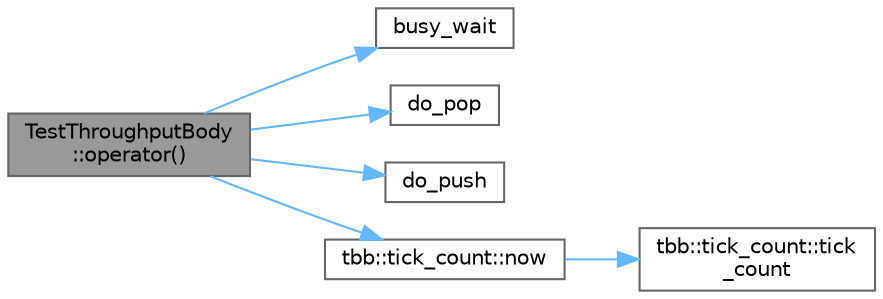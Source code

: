 digraph "TestThroughputBody::operator()"
{
 // LATEX_PDF_SIZE
  bgcolor="transparent";
  edge [fontname=Helvetica,fontsize=10,labelfontname=Helvetica,labelfontsize=10];
  node [fontname=Helvetica,fontsize=10,shape=box,height=0.2,width=0.4];
  rankdir="LR";
  Node1 [id="Node000001",label="TestThroughputBody\l::operator()",height=0.2,width=0.4,color="gray40", fillcolor="grey60", style="filled", fontcolor="black",tooltip=" "];
  Node1 -> Node2 [id="edge1_Node000001_Node000002",color="steelblue1",style="solid",tooltip=" "];
  Node2 [id="Node000002",label="busy_wait",height=0.2,width=0.4,color="grey40", fillcolor="white", style="filled",URL="$time__cpq__throughput__test_8cpp.html#afb2fbe32d3b5e995568fa014187ff056",tooltip=" "];
  Node1 -> Node3 [id="edge2_Node000001_Node000003",color="steelblue1",style="solid",tooltip=" "];
  Node3 [id="Node000003",label="do_pop",height=0.2,width=0.4,color="grey40", fillcolor="white", style="filled",URL="$time__cpq__throughput__test_8cpp.html#ac92ae496a2743cf6b40fd501e1c558d7",tooltip=" "];
  Node1 -> Node4 [id="edge3_Node000001_Node000004",color="steelblue1",style="solid",tooltip=" "];
  Node4 [id="Node000004",label="do_push",height=0.2,width=0.4,color="grey40", fillcolor="white", style="filled",URL="$time__cpq__throughput__test_8cpp.html#af475442b9841139037a051dc08c551e9",tooltip=" "];
  Node1 -> Node5 [id="edge4_Node000001_Node000005",color="steelblue1",style="solid",tooltip=" "];
  Node5 [id="Node000005",label="tbb::tick_count::now",height=0.2,width=0.4,color="grey40", fillcolor="white", style="filled",URL="$classtbb_1_1tick__count.html#a74dcecde7431ff4591d7c46fc1d50d7e",tooltip="Return current time."];
  Node5 -> Node6 [id="edge5_Node000005_Node000006",color="steelblue1",style="solid",tooltip=" "];
  Node6 [id="Node000006",label="tbb::tick_count::tick\l_count",height=0.2,width=0.4,color="grey40", fillcolor="white", style="filled",URL="$classtbb_1_1tick__count.html#a9f1daa0b7a4feb800f802b4be1f1e497",tooltip="Construct an absolute timestamp initialized to zero."];
}
